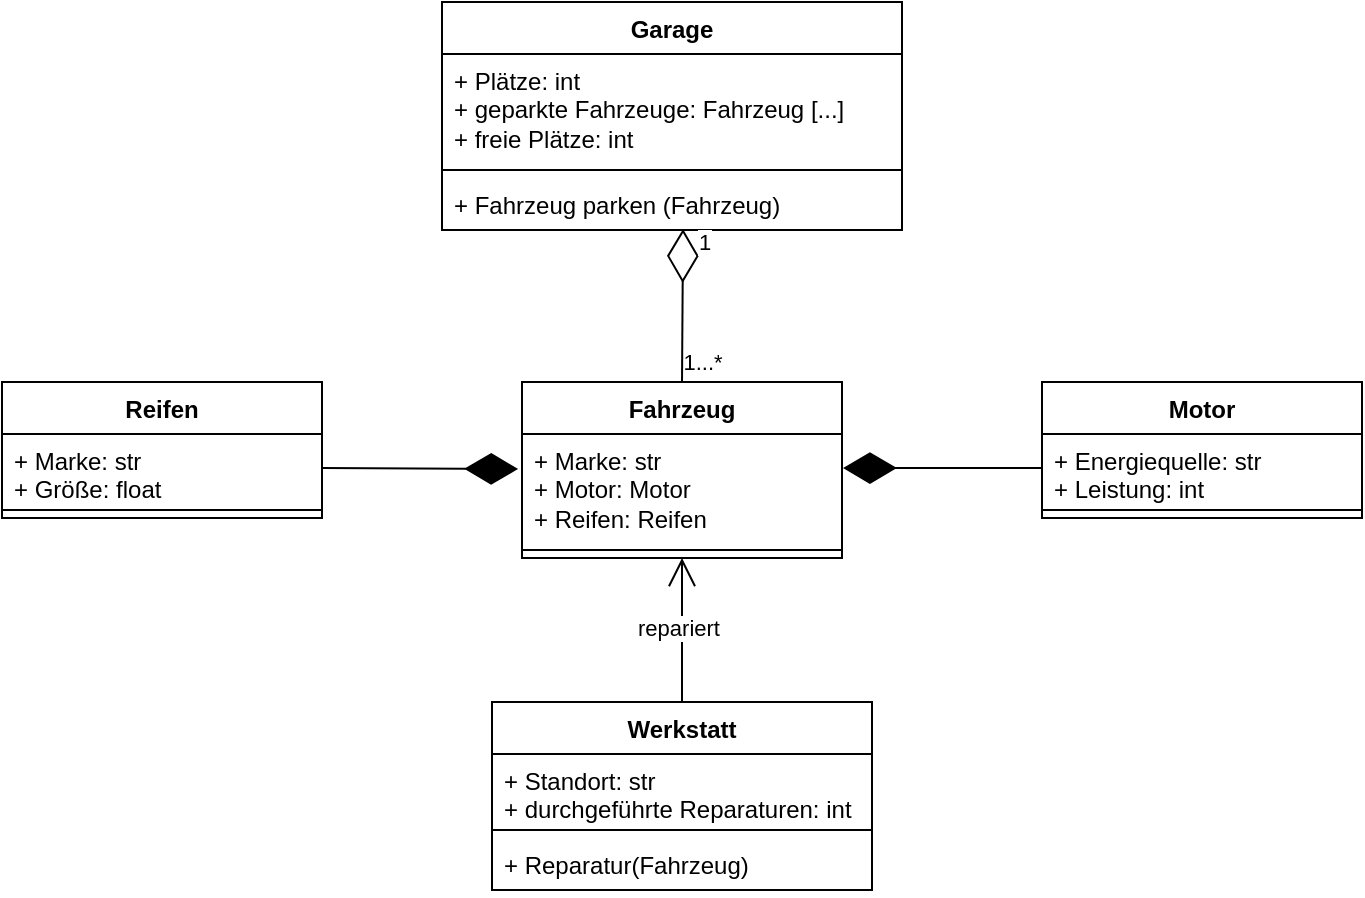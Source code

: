 <mxfile version="26.1.0">
  <diagram id="C5RBs43oDa-KdzZeNtuy" name="Page-1">
    <mxGraphModel dx="1014" dy="658" grid="1" gridSize="10" guides="1" tooltips="1" connect="1" arrows="1" fold="1" page="1" pageScale="1" pageWidth="827" pageHeight="1169" math="0" shadow="0">
      <root>
        <mxCell id="WIyWlLk6GJQsqaUBKTNV-0" />
        <mxCell id="WIyWlLk6GJQsqaUBKTNV-1" parent="WIyWlLk6GJQsqaUBKTNV-0" />
        <mxCell id="2b4_Wu0-x51l-LR8Scrl-4" value="Fahrzeug" style="swimlane;fontStyle=1;align=center;verticalAlign=top;childLayout=stackLayout;horizontal=1;startSize=26;horizontalStack=0;resizeParent=1;resizeParentMax=0;resizeLast=0;collapsible=1;marginBottom=0;whiteSpace=wrap;html=1;" vertex="1" parent="WIyWlLk6GJQsqaUBKTNV-1">
          <mxGeometry x="300" y="240" width="160" height="88" as="geometry" />
        </mxCell>
        <mxCell id="2b4_Wu0-x51l-LR8Scrl-5" value="+ Marke: str&lt;div&gt;+ Motor: Motor&lt;/div&gt;&lt;div&gt;+ Reifen: Reifen&lt;/div&gt;" style="text;strokeColor=none;fillColor=none;align=left;verticalAlign=top;spacingLeft=4;spacingRight=4;overflow=hidden;rotatable=0;points=[[0,0.5],[1,0.5]];portConstraint=eastwest;whiteSpace=wrap;html=1;" vertex="1" parent="2b4_Wu0-x51l-LR8Scrl-4">
          <mxGeometry y="26" width="160" height="54" as="geometry" />
        </mxCell>
        <mxCell id="2b4_Wu0-x51l-LR8Scrl-6" value="" style="line;strokeWidth=1;fillColor=none;align=left;verticalAlign=middle;spacingTop=-1;spacingLeft=3;spacingRight=3;rotatable=0;labelPosition=right;points=[];portConstraint=eastwest;strokeColor=inherit;" vertex="1" parent="2b4_Wu0-x51l-LR8Scrl-4">
          <mxGeometry y="80" width="160" height="8" as="geometry" />
        </mxCell>
        <mxCell id="2b4_Wu0-x51l-LR8Scrl-8" value="Garage" style="swimlane;fontStyle=1;align=center;verticalAlign=top;childLayout=stackLayout;horizontal=1;startSize=26;horizontalStack=0;resizeParent=1;resizeParentMax=0;resizeLast=0;collapsible=1;marginBottom=0;whiteSpace=wrap;html=1;" vertex="1" parent="WIyWlLk6GJQsqaUBKTNV-1">
          <mxGeometry x="260" y="50" width="230" height="114" as="geometry" />
        </mxCell>
        <mxCell id="2b4_Wu0-x51l-LR8Scrl-9" value="&lt;div&gt;+ Plä&lt;span style=&quot;background-color: transparent; color: light-dark(rgb(0, 0, 0), rgb(255, 255, 255));&quot;&gt;tze: int&lt;/span&gt;&lt;/div&gt;&lt;div&gt;&lt;span style=&quot;background-color: transparent; color: light-dark(rgb(0, 0, 0), rgb(255, 255, 255));&quot;&gt;+ geparkte Fahrzeuge: Fahrzeug [...]&lt;/span&gt;&lt;/div&gt;&lt;div&gt;&lt;span style=&quot;background-color: transparent; color: light-dark(rgb(0, 0, 0), rgb(255, 255, 255));&quot;&gt;+ freie Plätze: int&lt;/span&gt;&lt;/div&gt;" style="text;strokeColor=none;fillColor=none;align=left;verticalAlign=top;spacingLeft=4;spacingRight=4;overflow=hidden;rotatable=0;points=[[0,0.5],[1,0.5]];portConstraint=eastwest;whiteSpace=wrap;html=1;" vertex="1" parent="2b4_Wu0-x51l-LR8Scrl-8">
          <mxGeometry y="26" width="230" height="54" as="geometry" />
        </mxCell>
        <mxCell id="2b4_Wu0-x51l-LR8Scrl-10" value="" style="line;strokeWidth=1;fillColor=none;align=left;verticalAlign=middle;spacingTop=-1;spacingLeft=3;spacingRight=3;rotatable=0;labelPosition=right;points=[];portConstraint=eastwest;strokeColor=inherit;" vertex="1" parent="2b4_Wu0-x51l-LR8Scrl-8">
          <mxGeometry y="80" width="230" height="8" as="geometry" />
        </mxCell>
        <mxCell id="2b4_Wu0-x51l-LR8Scrl-11" value="+ Fahrzeug parken (Fahrzeug)" style="text;strokeColor=none;fillColor=none;align=left;verticalAlign=top;spacingLeft=4;spacingRight=4;overflow=hidden;rotatable=0;points=[[0,0.5],[1,0.5]];portConstraint=eastwest;whiteSpace=wrap;html=1;" vertex="1" parent="2b4_Wu0-x51l-LR8Scrl-8">
          <mxGeometry y="88" width="230" height="26" as="geometry" />
        </mxCell>
        <mxCell id="2b4_Wu0-x51l-LR8Scrl-12" value="Werkstatt" style="swimlane;fontStyle=1;align=center;verticalAlign=top;childLayout=stackLayout;horizontal=1;startSize=26;horizontalStack=0;resizeParent=1;resizeParentMax=0;resizeLast=0;collapsible=1;marginBottom=0;whiteSpace=wrap;html=1;" vertex="1" parent="WIyWlLk6GJQsqaUBKTNV-1">
          <mxGeometry x="285" y="400" width="190" height="94" as="geometry" />
        </mxCell>
        <mxCell id="2b4_Wu0-x51l-LR8Scrl-13" value="+ Standort: str&lt;div&gt;+ durchgeführte Reparaturen: int&lt;/div&gt;" style="text;strokeColor=none;fillColor=none;align=left;verticalAlign=top;spacingLeft=4;spacingRight=4;overflow=hidden;rotatable=0;points=[[0,0.5],[1,0.5]];portConstraint=eastwest;whiteSpace=wrap;html=1;" vertex="1" parent="2b4_Wu0-x51l-LR8Scrl-12">
          <mxGeometry y="26" width="190" height="34" as="geometry" />
        </mxCell>
        <mxCell id="2b4_Wu0-x51l-LR8Scrl-14" value="" style="line;strokeWidth=1;fillColor=none;align=left;verticalAlign=middle;spacingTop=-1;spacingLeft=3;spacingRight=3;rotatable=0;labelPosition=right;points=[];portConstraint=eastwest;strokeColor=inherit;" vertex="1" parent="2b4_Wu0-x51l-LR8Scrl-12">
          <mxGeometry y="60" width="190" height="8" as="geometry" />
        </mxCell>
        <mxCell id="2b4_Wu0-x51l-LR8Scrl-15" value="+ Reparatur(Fahrzeug)" style="text;strokeColor=none;fillColor=none;align=left;verticalAlign=top;spacingLeft=4;spacingRight=4;overflow=hidden;rotatable=0;points=[[0,0.5],[1,0.5]];portConstraint=eastwest;whiteSpace=wrap;html=1;" vertex="1" parent="2b4_Wu0-x51l-LR8Scrl-12">
          <mxGeometry y="68" width="190" height="26" as="geometry" />
        </mxCell>
        <mxCell id="2b4_Wu0-x51l-LR8Scrl-16" value="Motor" style="swimlane;fontStyle=1;align=center;verticalAlign=top;childLayout=stackLayout;horizontal=1;startSize=26;horizontalStack=0;resizeParent=1;resizeParentMax=0;resizeLast=0;collapsible=1;marginBottom=0;whiteSpace=wrap;html=1;" vertex="1" parent="WIyWlLk6GJQsqaUBKTNV-1">
          <mxGeometry x="560" y="240" width="160" height="68" as="geometry" />
        </mxCell>
        <mxCell id="2b4_Wu0-x51l-LR8Scrl-17" value="+ Energiequelle: str&lt;div&gt;+ Leistung: int&lt;/div&gt;" style="text;strokeColor=none;fillColor=none;align=left;verticalAlign=top;spacingLeft=4;spacingRight=4;overflow=hidden;rotatable=0;points=[[0,0.5],[1,0.5]];portConstraint=eastwest;whiteSpace=wrap;html=1;" vertex="1" parent="2b4_Wu0-x51l-LR8Scrl-16">
          <mxGeometry y="26" width="160" height="34" as="geometry" />
        </mxCell>
        <mxCell id="2b4_Wu0-x51l-LR8Scrl-18" value="" style="line;strokeWidth=1;fillColor=none;align=left;verticalAlign=middle;spacingTop=-1;spacingLeft=3;spacingRight=3;rotatable=0;labelPosition=right;points=[];portConstraint=eastwest;strokeColor=inherit;" vertex="1" parent="2b4_Wu0-x51l-LR8Scrl-16">
          <mxGeometry y="60" width="160" height="8" as="geometry" />
        </mxCell>
        <mxCell id="2b4_Wu0-x51l-LR8Scrl-20" value="Reifen" style="swimlane;fontStyle=1;align=center;verticalAlign=top;childLayout=stackLayout;horizontal=1;startSize=26;horizontalStack=0;resizeParent=1;resizeParentMax=0;resizeLast=0;collapsible=1;marginBottom=0;whiteSpace=wrap;html=1;" vertex="1" parent="WIyWlLk6GJQsqaUBKTNV-1">
          <mxGeometry x="40" y="240" width="160" height="68" as="geometry" />
        </mxCell>
        <mxCell id="2b4_Wu0-x51l-LR8Scrl-21" value="+ Marke: str&lt;div&gt;+ Größe: float&lt;/div&gt;" style="text;strokeColor=none;fillColor=none;align=left;verticalAlign=top;spacingLeft=4;spacingRight=4;overflow=hidden;rotatable=0;points=[[0,0.5],[1,0.5]];portConstraint=eastwest;whiteSpace=wrap;html=1;" vertex="1" parent="2b4_Wu0-x51l-LR8Scrl-20">
          <mxGeometry y="26" width="160" height="34" as="geometry" />
        </mxCell>
        <mxCell id="2b4_Wu0-x51l-LR8Scrl-22" value="" style="line;strokeWidth=1;fillColor=none;align=left;verticalAlign=middle;spacingTop=-1;spacingLeft=3;spacingRight=3;rotatable=0;labelPosition=right;points=[];portConstraint=eastwest;strokeColor=inherit;" vertex="1" parent="2b4_Wu0-x51l-LR8Scrl-20">
          <mxGeometry y="60" width="160" height="8" as="geometry" />
        </mxCell>
        <mxCell id="2b4_Wu0-x51l-LR8Scrl-29" value="" style="endArrow=diamondThin;endFill=0;endSize=24;html=1;rounded=0;exitX=0.5;exitY=0;exitDx=0;exitDy=0;entryX=0.524;entryY=0.981;entryDx=0;entryDy=0;entryPerimeter=0;" edge="1" parent="WIyWlLk6GJQsqaUBKTNV-1" source="2b4_Wu0-x51l-LR8Scrl-4" target="2b4_Wu0-x51l-LR8Scrl-11">
          <mxGeometry width="160" relative="1" as="geometry">
            <mxPoint x="330" y="340" as="sourcePoint" />
            <mxPoint x="490" y="340" as="targetPoint" />
          </mxGeometry>
        </mxCell>
        <mxCell id="2b4_Wu0-x51l-LR8Scrl-32" value="1" style="edgeLabel;html=1;align=center;verticalAlign=middle;resizable=0;points=[];" vertex="1" connectable="0" parent="2b4_Wu0-x51l-LR8Scrl-29">
          <mxGeometry x="0.595" y="-3" relative="1" as="geometry">
            <mxPoint x="7" y="-9" as="offset" />
          </mxGeometry>
        </mxCell>
        <mxCell id="2b4_Wu0-x51l-LR8Scrl-33" value="1...*" style="edgeLabel;html=1;align=center;verticalAlign=middle;resizable=0;points=[];" vertex="1" connectable="0" parent="2b4_Wu0-x51l-LR8Scrl-29">
          <mxGeometry x="-0.686" y="-1" relative="1" as="geometry">
            <mxPoint x="9" y="2" as="offset" />
          </mxGeometry>
        </mxCell>
        <mxCell id="2b4_Wu0-x51l-LR8Scrl-30" value="" style="endArrow=open;endFill=1;endSize=12;html=1;rounded=0;exitX=0.5;exitY=0;exitDx=0;exitDy=0;entryX=0.5;entryY=1;entryDx=0;entryDy=0;" edge="1" parent="WIyWlLk6GJQsqaUBKTNV-1" source="2b4_Wu0-x51l-LR8Scrl-12" target="2b4_Wu0-x51l-LR8Scrl-4">
          <mxGeometry width="160" relative="1" as="geometry">
            <mxPoint x="330" y="340" as="sourcePoint" />
            <mxPoint x="490" y="340" as="targetPoint" />
          </mxGeometry>
        </mxCell>
        <mxCell id="2b4_Wu0-x51l-LR8Scrl-31" value="repariert" style="edgeLabel;html=1;align=center;verticalAlign=middle;resizable=0;points=[];" vertex="1" connectable="0" parent="2b4_Wu0-x51l-LR8Scrl-30">
          <mxGeometry x="0.028" y="2" relative="1" as="geometry">
            <mxPoint as="offset" />
          </mxGeometry>
        </mxCell>
        <mxCell id="2b4_Wu0-x51l-LR8Scrl-34" value="" style="endArrow=diamondThin;endFill=1;endSize=24;html=1;rounded=0;exitX=1;exitY=0.5;exitDx=0;exitDy=0;entryX=-0.012;entryY=0.324;entryDx=0;entryDy=0;entryPerimeter=0;" edge="1" parent="WIyWlLk6GJQsqaUBKTNV-1" source="2b4_Wu0-x51l-LR8Scrl-21" target="2b4_Wu0-x51l-LR8Scrl-5">
          <mxGeometry width="160" relative="1" as="geometry">
            <mxPoint x="330" y="340" as="sourcePoint" />
            <mxPoint x="490" y="340" as="targetPoint" />
          </mxGeometry>
        </mxCell>
        <mxCell id="2b4_Wu0-x51l-LR8Scrl-35" value="" style="endArrow=diamondThin;endFill=1;endSize=24;html=1;rounded=0;entryX=1.003;entryY=0.315;entryDx=0;entryDy=0;entryPerimeter=0;exitX=0;exitY=0.5;exitDx=0;exitDy=0;" edge="1" parent="WIyWlLk6GJQsqaUBKTNV-1" source="2b4_Wu0-x51l-LR8Scrl-17" target="2b4_Wu0-x51l-LR8Scrl-5">
          <mxGeometry width="160" relative="1" as="geometry">
            <mxPoint x="614.56" y="435.5" as="sourcePoint" />
            <mxPoint x="520" y="430.002" as="targetPoint" />
          </mxGeometry>
        </mxCell>
      </root>
    </mxGraphModel>
  </diagram>
</mxfile>
